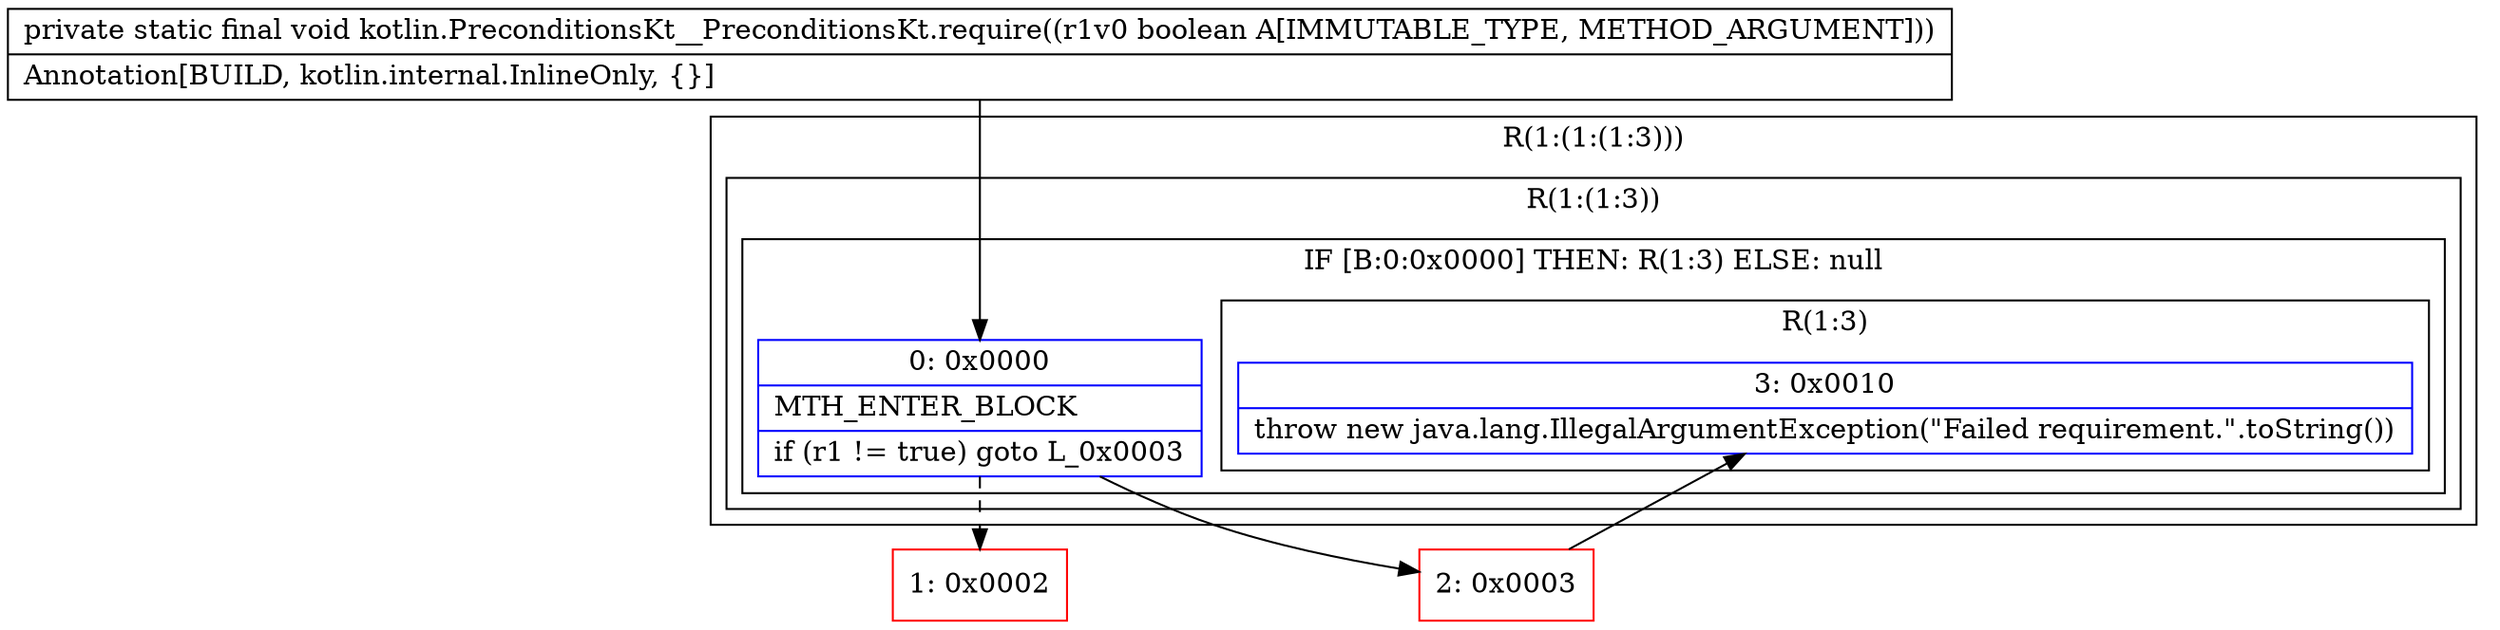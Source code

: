 digraph "CFG forkotlin.PreconditionsKt__PreconditionsKt.require(Z)V" {
subgraph cluster_Region_2015852855 {
label = "R(1:(1:(1:3)))";
node [shape=record,color=blue];
subgraph cluster_Region_34155436 {
label = "R(1:(1:3))";
node [shape=record,color=blue];
subgraph cluster_IfRegion_1176487267 {
label = "IF [B:0:0x0000] THEN: R(1:3) ELSE: null";
node [shape=record,color=blue];
Node_0 [shape=record,label="{0\:\ 0x0000|MTH_ENTER_BLOCK\l|if (r1 != true) goto L_0x0003\l}"];
subgraph cluster_Region_1142892038 {
label = "R(1:3)";
node [shape=record,color=blue];
Node_3 [shape=record,label="{3\:\ 0x0010|throw new java.lang.IllegalArgumentException(\"Failed requirement.\".toString())\l}"];
}
}
}
}
Node_1 [shape=record,color=red,label="{1\:\ 0x0002}"];
Node_2 [shape=record,color=red,label="{2\:\ 0x0003}"];
MethodNode[shape=record,label="{private static final void kotlin.PreconditionsKt__PreconditionsKt.require((r1v0 boolean A[IMMUTABLE_TYPE, METHOD_ARGUMENT]))  | Annotation[BUILD, kotlin.internal.InlineOnly, \{\}]\l}"];
MethodNode -> Node_0;
Node_0 -> Node_1[style=dashed];
Node_0 -> Node_2;
Node_2 -> Node_3;
}

